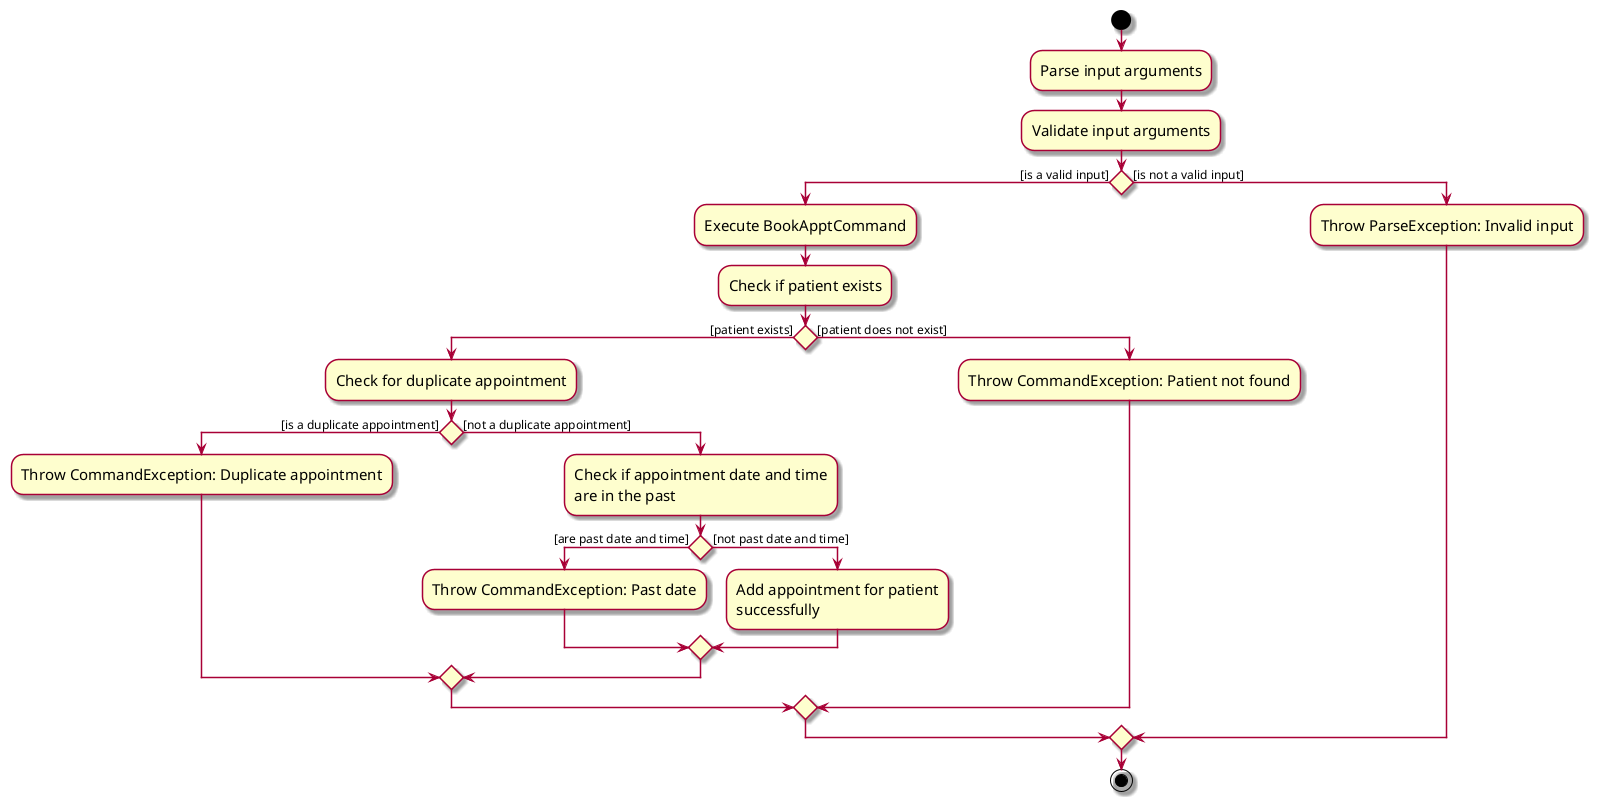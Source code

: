 @startuml BookApptActivityDiagram
skin rose
skinparam ActivityFontSize 15
skinparam ArrowFontSize 12
start
:Parse input arguments;
:Validate input arguments;
if () then ([is a valid input])
    :Execute BookApptCommand;
    :Check if patient exists;
    if () then ([patient exists])
        :Check for duplicate appointment;
        if () then ([is a duplicate appointment])
            :Throw CommandException: Duplicate appointment;
        else ([not a duplicate appointment])
            :Check if appointment date and time
            are in the past;
            if () then ([are past date and time])
                :Throw CommandException: Past date;
            else ([not past date and time])
                :Add appointment for patient
                successfully;
            endif
        endif
    else ([patient does not exist])
        :Throw CommandException: Patient not found;
    endif
else ([is not a valid input])
    :Throw ParseException: Invalid input;
endif
stop
@enduml
